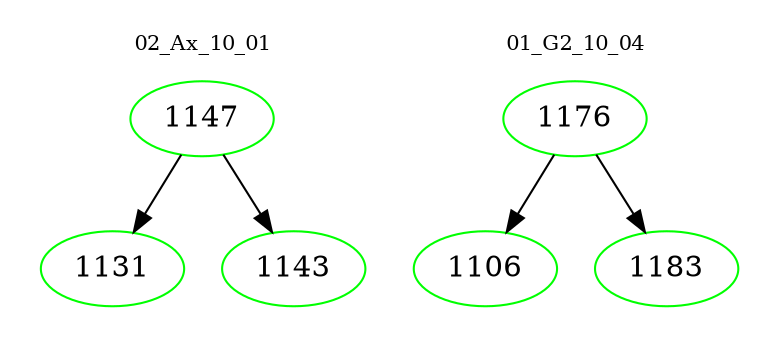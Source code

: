 digraph{
subgraph cluster_0 {
color = white
label = "02_Ax_10_01";
fontsize=10;
T0_1147 [label="1147", color="green"]
T0_1147 -> T0_1131 [color="black"]
T0_1131 [label="1131", color="green"]
T0_1147 -> T0_1143 [color="black"]
T0_1143 [label="1143", color="green"]
}
subgraph cluster_1 {
color = white
label = "01_G2_10_04";
fontsize=10;
T1_1176 [label="1176", color="green"]
T1_1176 -> T1_1106 [color="black"]
T1_1106 [label="1106", color="green"]
T1_1176 -> T1_1183 [color="black"]
T1_1183 [label="1183", color="green"]
}
}
